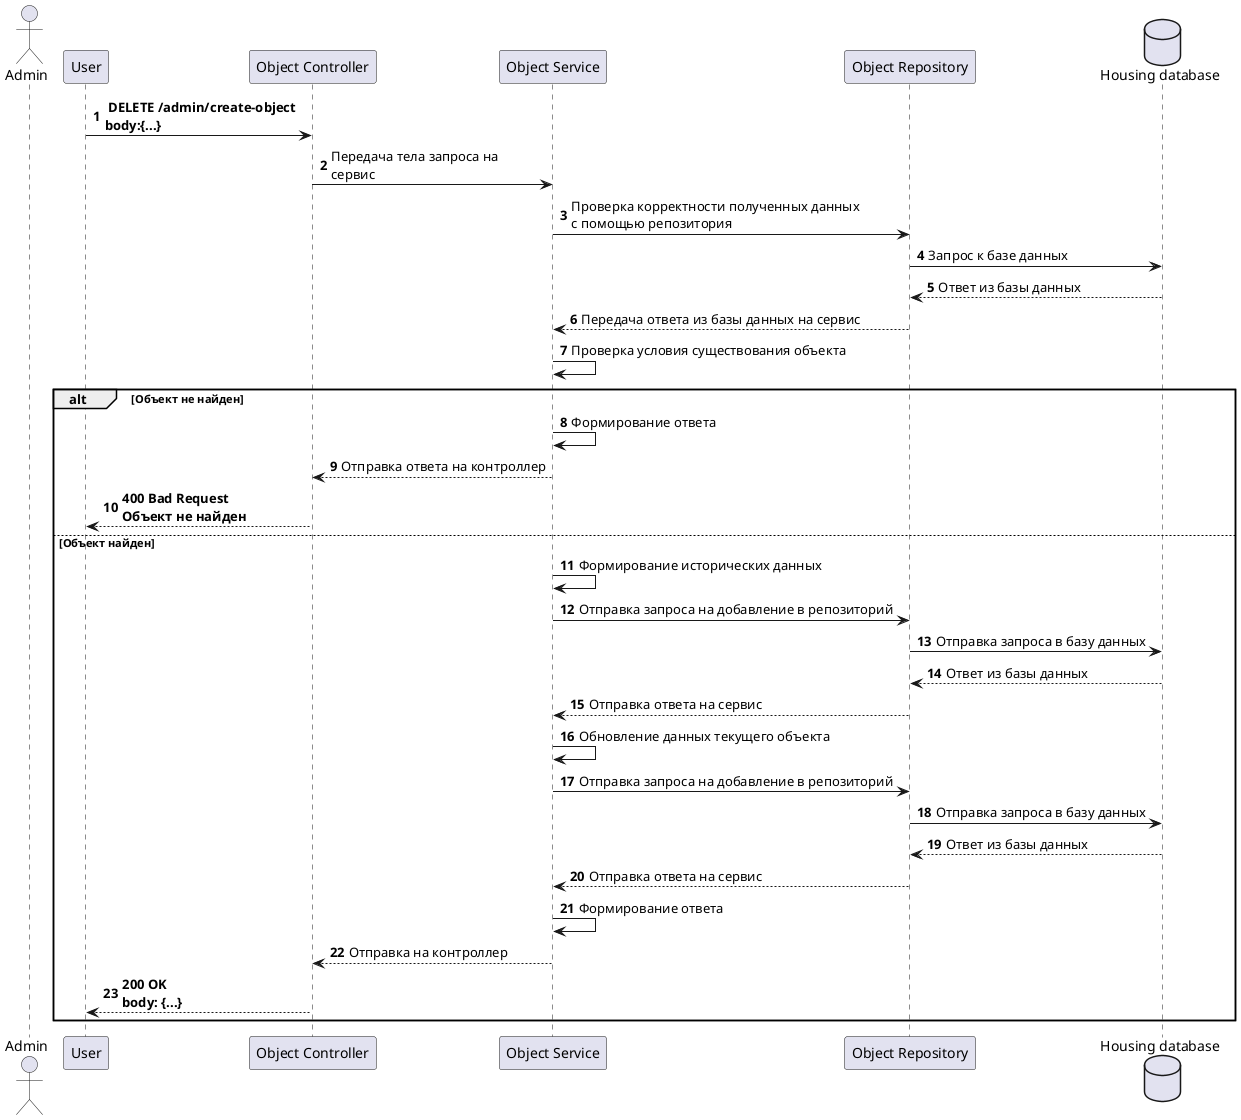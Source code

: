 @startuml
'https://plantuml.com/sequence-diagram

autonumber

actor "Admin"
"User" -> "Object Controller" :<b> DELETE /admin/create-object\n<b>body:{...}
"Object Controller" -> "Object Service" :Передача тела запроса на\nсервис
"Object Service" -> "Object Repository" :Проверка корректности полученных данных\nс помощью репозитория
database "Housing database"
"Object Repository" -> "Housing database" :Запрос к базе данных
"Housing database" --> "Object Repository" :Ответ из базы данных
"Object Repository" --> "Object Service" :Передача ответа из базы данных на сервис
"Object Service" -> "Object Service" :Проверка условия существования объекта
alt Объект не найден
"Object Service" -> "Object Service" :Формирование ответа
"Object Service" --> "Object Controller" :Отправка ответа на контроллер
"Object Controller" --> "User" :<b>400 Bad Request\n<b>Объект не найден
else Объект найден
"Object Service" -> "Object Service" :Формирование исторических данных
"Object Service" -> "Object Repository" :Отправка запроса на добавление в репозиторий
"Object Repository" -> "Housing database" :Отправка запроса в базу данных
"Housing database" --> "Object Repository" :Ответ из базы данных
"Object Repository" --> "Object Service" :Отправка ответа на сервис
"Object Service" -> "Object Service" :Обновление данных текущего объекта
"Object Service" -> "Object Repository" :Отправка запроса на добавление в репозиторий
"Object Repository" -> "Housing database" :Отправка запроса в базу данных
"Housing database" --> "Object Repository" :Ответ из базы данных
"Object Repository" --> "Object Service" :Отправка ответа на сервис
"Object Service" -> "Object Service" :Формирование ответа
"Object Service" --> "Object Controller" :Отправка на контроллер
"Object Controller" --> "User" : <b>200 OK\n<b>body: {...}
end

@enduml